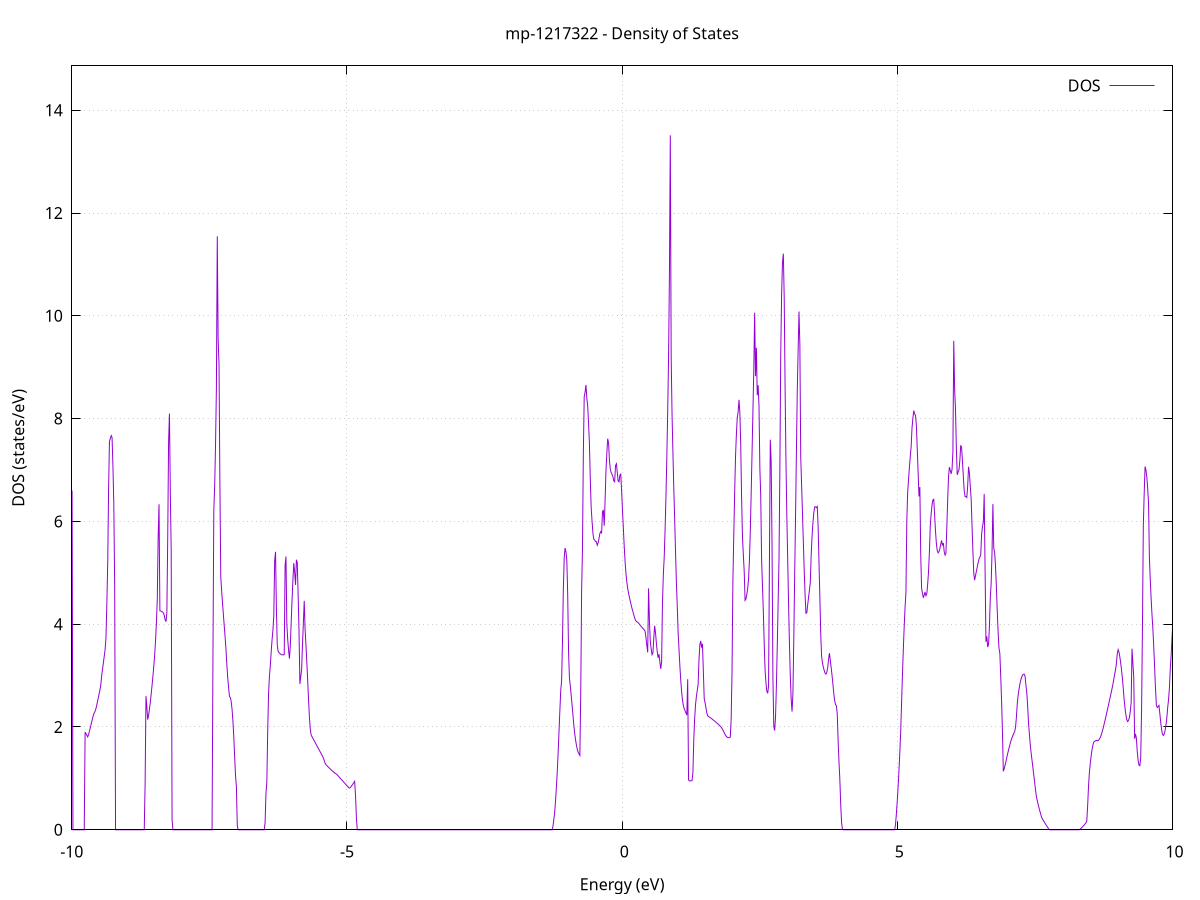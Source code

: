 set title 'mp-1217322 - Density of States'
set xlabel 'Energy (eV)'
set ylabel 'DOS (states/eV)'
set grid
set xrange [-10:10]
set yrange [0:14.863]
set xzeroaxis lt -1
set terminal png size 800,600
set output 'mp-1217322_dos_gnuplot.png'
plot '-' using 1:2 with lines title 'DOS'
-11.938400 0.000000
-11.922600 0.000000
-11.906800 0.000000
-11.891000 0.000000
-11.875200 0.000000
-11.859400 0.000000
-11.843600 0.000000
-11.827800 0.000000
-11.812000 0.000000
-11.796200 0.000000
-11.780400 0.000000
-11.764600 0.000000
-11.748800 0.000000
-11.733000 0.000000
-11.717200 0.000000
-11.701400 0.000000
-11.685600 0.000000
-11.669800 0.000000
-11.654000 0.000000
-11.638200 0.000000
-11.622400 0.000000
-11.606600 0.000000
-11.590800 0.000000
-11.575000 0.000000
-11.559200 0.000000
-11.543400 0.000000
-11.527600 0.000000
-11.511800 0.000000
-11.496000 0.000000
-11.480200 0.000000
-11.464400 0.000000
-11.448600 0.000000
-11.432800 0.000000
-11.417000 0.000000
-11.401200 0.000000
-11.385400 0.000000
-11.369600 0.000000
-11.353800 0.000000
-11.338000 0.000000
-11.322200 0.000000
-11.306400 0.000000
-11.290600 0.000000
-11.274800 0.000000
-11.259000 0.000000
-11.243200 0.000000
-11.227400 0.000000
-11.211600 0.000000
-11.195800 0.000000
-11.180000 0.000000
-11.164200 0.000000
-11.148400 0.000000
-11.132600 0.000000
-11.116800 0.000000
-11.101000 0.000000
-11.085200 0.000000
-11.069400 0.000000
-11.053600 0.000000
-11.037800 0.000000
-11.022000 0.000000
-11.006200 0.000000
-10.990400 0.000000
-10.974600 0.000000
-10.958800 0.000000
-10.943000 0.000000
-10.927200 0.000000
-10.911400 0.000000
-10.895600 0.000000
-10.879800 0.000000
-10.864000 0.000000
-10.848200 0.000000
-10.832400 0.000000
-10.816600 0.000000
-10.800800 0.000000
-10.785000 0.000000
-10.769200 0.000000
-10.753400 0.000000
-10.737600 0.000000
-10.721800 0.000000
-10.706000 0.000000
-10.690200 0.000000
-10.674400 0.000000
-10.658600 0.000000
-10.642800 0.000000
-10.627000 0.000000
-10.611200 0.000000
-10.595400 0.000000
-10.579600 0.000000
-10.563800 0.000000
-10.548000 0.000000
-10.532200 0.000000
-10.516400 0.000000
-10.500600 1.471000
-10.484800 2.059000
-10.469000 1.962900
-10.453200 1.866800
-10.437400 1.907100
-10.421600 1.989500
-10.405800 2.071800
-10.390000 2.154100
-10.374200 2.236500
-10.358400 2.318900
-10.342600 2.394200
-10.326800 2.450100
-10.311000 2.506000
-10.295200 2.575700
-10.279400 2.666000
-10.263600 2.756300
-10.247800 2.846600
-10.232000 2.988300
-10.216200 3.177700
-10.200400 3.323900
-10.184600 3.470100
-10.168800 3.616200
-10.153000 3.762400
-10.137200 3.908600
-10.121400 4.640300
-10.105600 5.700100
-10.089800 6.822000
-10.074000 7.970000
-10.058200 8.338600
-10.042400 9.059900
-10.026600 9.245300
-10.010800 5.793300
-9.995000 6.600300
-9.979200 0.000000
-9.963400 0.000000
-9.947600 0.000000
-9.931800 0.000000
-9.916000 0.000000
-9.900200 0.000000
-9.884400 0.000000
-9.868600 0.000000
-9.852800 0.000000
-9.837000 0.000000
-9.821200 0.000000
-9.805400 0.000000
-9.789600 0.000000
-9.773800 0.000000
-9.758000 1.899600
-9.742200 1.869100
-9.726400 1.838100
-9.710600 1.807000
-9.694800 1.851100
-9.679000 1.919600
-9.663200 1.988500
-9.647400 2.057700
-9.631600 2.127300
-9.615800 2.197100
-9.600000 2.255900
-9.584200 2.288800
-9.568400 2.329300
-9.552600 2.394800
-9.536800 2.474700
-9.521000 2.554600
-9.505200 2.634700
-9.489400 2.714800
-9.473600 2.811300
-9.457800 2.993600
-9.442000 3.121300
-9.426200 3.249200
-9.410400 3.377300
-9.394700 3.505600
-9.378900 3.740200
-9.363100 4.390600
-9.347300 5.179900
-9.331500 6.616600
-9.315700 7.553200
-9.299900 7.612400
-9.284100 7.670200
-9.268300 7.631600
-9.252500 7.082100
-9.236700 6.345200
-9.220900 4.769700
-9.205100 0.000000
-9.189300 0.000000
-9.173500 0.000000
-9.157700 0.000000
-9.141900 0.000000
-9.126100 0.000000
-9.110300 0.000000
-9.094500 0.000000
-9.078700 0.000000
-9.062900 0.000000
-9.047100 0.000000
-9.031300 0.000000
-9.015500 0.000000
-8.999700 0.000000
-8.983900 0.000000
-8.968100 0.000000
-8.952300 0.000000
-8.936500 0.000000
-8.920700 0.000000
-8.904900 0.000000
-8.889100 0.000000
-8.873300 0.000000
-8.857500 0.000000
-8.841700 0.000000
-8.825900 0.000000
-8.810100 0.000000
-8.794300 0.000000
-8.778500 0.000000
-8.762700 0.000000
-8.746900 0.000000
-8.731100 0.000000
-8.715300 0.000000
-8.699500 0.000000
-8.683700 0.000000
-8.667900 0.872800
-8.652100 2.600400
-8.636300 2.393000
-8.620500 2.144000
-8.604700 2.224600
-8.588900 2.345300
-8.573100 2.488400
-8.557300 2.643700
-8.541500 2.810600
-8.525700 2.989400
-8.509900 3.182700
-8.494100 3.399200
-8.478300 3.678300
-8.462500 4.032700
-8.446700 4.475600
-8.430900 5.686400
-8.415100 6.333600
-8.399300 4.260700
-8.383500 4.256500
-8.367700 4.250800
-8.351900 4.238600
-8.336100 4.219000
-8.320300 4.173500
-8.304500 4.087900
-8.288700 4.049400
-8.272900 4.212300
-8.257100 5.658300
-8.241300 7.544400
-8.225500 8.097400
-8.209700 6.558800
-8.193900 5.424000
-8.178100 0.196800
-8.162300 0.000000
-8.146500 0.000000
-8.130700 0.000000
-8.114900 0.000000
-8.099100 0.000000
-8.083300 0.000000
-8.067500 0.000000
-8.051700 0.000000
-8.035900 0.000000
-8.020100 0.000000
-8.004300 0.000000
-7.988500 0.000000
-7.972700 0.000000
-7.956900 0.000000
-7.941100 0.000000
-7.925300 0.000000
-7.909500 0.000000
-7.893700 0.000000
-7.877900 0.000000
-7.862100 0.000000
-7.846300 0.000000
-7.830500 0.000000
-7.814700 0.000000
-7.798900 0.000000
-7.783100 0.000000
-7.767300 0.000000
-7.751500 0.000000
-7.735700 0.000000
-7.719900 0.000000
-7.704100 0.000000
-7.688300 0.000000
-7.672500 0.000000
-7.656700 0.000000
-7.640900 0.000000
-7.625100 0.000000
-7.609300 0.000000
-7.593500 0.000000
-7.577700 0.000000
-7.561900 0.000000
-7.546100 0.000000
-7.530300 0.000000
-7.514500 0.000000
-7.498700 0.000000
-7.482900 0.000000
-7.467100 0.000000
-7.451300 0.000000
-7.435500 3.304000
-7.419700 6.213400
-7.403900 6.679400
-7.388100 7.492100
-7.372300 8.613500
-7.356500 11.547500
-7.340700 9.535300
-7.324900 9.056400
-7.309100 6.752600
-7.293300 4.922500
-7.277500 4.656300
-7.261700 4.414700
-7.245900 4.188500
-7.230100 3.969700
-7.214300 3.753000
-7.198500 3.511300
-7.182700 3.212600
-7.166900 2.957900
-7.151100 2.771400
-7.135300 2.595200
-7.119500 2.572800
-7.103700 2.496500
-7.087900 2.342800
-7.072100 2.111500
-7.056300 1.802800
-7.040500 1.416500
-7.024700 1.046600
-7.008900 0.834400
-6.993100 0.079600
-6.977300 0.000000
-6.961500 0.000000
-6.945700 0.000000
-6.929900 0.000000
-6.914100 0.000000
-6.898300 0.000000
-6.882500 0.000000
-6.866700 0.000000
-6.850900 0.000000
-6.835100 0.000000
-6.819300 0.000000
-6.803500 0.000000
-6.787700 0.000000
-6.771900 0.000000
-6.756100 0.000000
-6.740300 0.000000
-6.724600 0.000000
-6.708800 0.000000
-6.693000 0.000000
-6.677200 0.000000
-6.661400 0.000000
-6.645600 0.000000
-6.629800 0.000000
-6.614000 0.000000
-6.598200 0.000000
-6.582400 0.000000
-6.566600 0.000000
-6.550800 0.000000
-6.535000 0.000000
-6.519200 0.000000
-6.503400 0.000000
-6.487600 0.142100
-6.471800 0.711400
-6.456000 0.928500
-6.440200 1.929400
-6.424400 2.662200
-6.408600 2.991000
-6.392800 3.196400
-6.377000 3.464100
-6.361200 3.694300
-6.345400 3.887100
-6.329600 4.157600
-6.313800 5.231800
-6.298000 5.408300
-6.282200 4.292200
-6.266400 3.590700
-6.250600 3.471500
-6.234800 3.447200
-6.219000 3.429000
-6.203200 3.415900
-6.187400 3.407200
-6.171600 3.403100
-6.155800 3.403700
-6.140000 3.409000
-6.124200 5.141500
-6.108400 5.316700
-6.092600 4.001700
-6.076800 3.705200
-6.061000 3.491200
-6.045200 3.330700
-6.029400 3.587500
-6.013600 4.035800
-5.997800 4.476800
-5.982000 4.862000
-5.966200 5.186800
-5.950400 5.011400
-5.934600 4.764800
-5.918800 5.254600
-5.903000 5.197400
-5.887200 4.565700
-5.871400 3.865600
-5.855600 2.837200
-5.839800 2.977100
-5.824000 3.117200
-5.808200 3.603400
-5.792400 4.022900
-5.776600 4.455200
-5.760800 3.897600
-5.745000 3.585800
-5.729200 3.256400
-5.713400 2.899100
-5.697600 2.519300
-5.681800 2.183300
-5.666000 1.949700
-5.650200 1.842100
-5.634400 1.810000
-5.618600 1.778400
-5.602800 1.746800
-5.587000 1.715300
-5.571200 1.683800
-5.555400 1.652400
-5.539600 1.621100
-5.523800 1.589900
-5.508000 1.558700
-5.492200 1.527600
-5.476400 1.496500
-5.460600 1.465500
-5.444800 1.434600
-5.429000 1.397900
-5.413200 1.348900
-5.397400 1.294200
-5.381600 1.267400
-5.365800 1.249600
-5.350000 1.232000
-5.334200 1.214900
-5.318400 1.198000
-5.302600 1.181600
-5.286800 1.165500
-5.271000 1.149800
-5.255200 1.134400
-5.239400 1.119900
-5.223600 1.106700
-5.207800 1.094800
-5.192000 1.083900
-5.176200 1.067800
-5.160400 1.049400
-5.144600 1.030400
-5.128800 1.011300
-5.113000 0.992200
-5.097200 0.973200
-5.081400 0.954200
-5.065600 0.935300
-5.049800 0.916400
-5.034000 0.897500
-5.018200 0.878800
-5.002400 0.860000
-4.986600 0.841300
-4.970800 0.822700
-4.955000 0.811100
-4.939200 0.819400
-4.923400 0.842900
-4.907600 0.867400
-4.891800 0.892000
-4.876000 0.916700
-4.860200 0.941500
-4.844400 0.664600
-4.828600 0.229700
-4.812800 0.000000
-4.797000 0.000000
-4.781200 0.000000
-4.765400 0.000000
-4.749600 0.000000
-4.733800 0.000000
-4.718000 0.000000
-4.702200 0.000000
-4.686400 0.000000
-4.670600 0.000000
-4.654800 0.000000
-4.639000 0.000000
-4.623200 0.000000
-4.607400 0.000000
-4.591600 0.000000
-4.575800 0.000000
-4.560000 0.000000
-4.544200 0.000000
-4.528400 0.000000
-4.512600 0.000000
-4.496800 0.000000
-4.481000 0.000000
-4.465200 0.000000
-4.449400 0.000000
-4.433600 0.000000
-4.417800 0.000000
-4.402000 0.000000
-4.386200 0.000000
-4.370400 0.000000
-4.354600 0.000000
-4.338800 0.000000
-4.323000 0.000000
-4.307200 0.000000
-4.291400 0.000000
-4.275600 0.000000
-4.259800 0.000000
-4.244000 0.000000
-4.228200 0.000000
-4.212400 0.000000
-4.196600 0.000000
-4.180800 0.000000
-4.165000 0.000000
-4.149200 0.000000
-4.133400 0.000000
-4.117600 0.000000
-4.101800 0.000000
-4.086000 0.000000
-4.070200 0.000000
-4.054500 0.000000
-4.038700 0.000000
-4.022900 0.000000
-4.007100 0.000000
-3.991300 0.000000
-3.975500 0.000000
-3.959700 0.000000
-3.943900 0.000000
-3.928100 0.000000
-3.912300 0.000000
-3.896500 0.000000
-3.880700 0.000000
-3.864900 0.000000
-3.849100 0.000000
-3.833300 0.000000
-3.817500 0.000000
-3.801700 0.000000
-3.785900 0.000000
-3.770100 0.000000
-3.754300 0.000000
-3.738500 0.000000
-3.722700 0.000000
-3.706900 0.000000
-3.691100 0.000000
-3.675300 0.000000
-3.659500 0.000000
-3.643700 0.000000
-3.627900 0.000000
-3.612100 0.000000
-3.596300 0.000000
-3.580500 0.000000
-3.564700 0.000000
-3.548900 0.000000
-3.533100 0.000000
-3.517300 0.000000
-3.501500 0.000000
-3.485700 0.000000
-3.469900 0.000000
-3.454100 0.000000
-3.438300 0.000000
-3.422500 0.000000
-3.406700 0.000000
-3.390900 0.000000
-3.375100 0.000000
-3.359300 0.000000
-3.343500 0.000000
-3.327700 0.000000
-3.311900 0.000000
-3.296100 0.000000
-3.280300 0.000000
-3.264500 0.000000
-3.248700 0.000000
-3.232900 0.000000
-3.217100 0.000000
-3.201300 0.000000
-3.185500 0.000000
-3.169700 0.000000
-3.153900 0.000000
-3.138100 0.000000
-3.122300 0.000000
-3.106500 0.000000
-3.090700 0.000000
-3.074900 0.000000
-3.059100 0.000000
-3.043300 0.000000
-3.027500 0.000000
-3.011700 0.000000
-2.995900 0.000000
-2.980100 0.000000
-2.964300 0.000000
-2.948500 0.000000
-2.932700 0.000000
-2.916900 0.000000
-2.901100 0.000000
-2.885300 0.000000
-2.869500 0.000000
-2.853700 0.000000
-2.837900 0.000000
-2.822100 0.000000
-2.806300 0.000000
-2.790500 0.000000
-2.774700 0.000000
-2.758900 0.000000
-2.743100 0.000000
-2.727300 0.000000
-2.711500 0.000000
-2.695700 0.000000
-2.679900 0.000000
-2.664100 0.000000
-2.648300 0.000000
-2.632500 0.000000
-2.616700 0.000000
-2.600900 0.000000
-2.585100 0.000000
-2.569300 0.000000
-2.553500 0.000000
-2.537700 0.000000
-2.521900 0.000000
-2.506100 0.000000
-2.490300 0.000000
-2.474500 0.000000
-2.458700 0.000000
-2.442900 0.000000
-2.427100 0.000000
-2.411300 0.000000
-2.395500 0.000000
-2.379700 0.000000
-2.363900 0.000000
-2.348100 0.000000
-2.332300 0.000000
-2.316500 0.000000
-2.300700 0.000000
-2.284900 0.000000
-2.269100 0.000000
-2.253300 0.000000
-2.237500 0.000000
-2.221700 0.000000
-2.205900 0.000000
-2.190100 0.000000
-2.174300 0.000000
-2.158500 0.000000
-2.142700 0.000000
-2.126900 0.000000
-2.111100 0.000000
-2.095300 0.000000
-2.079500 0.000000
-2.063700 0.000000
-2.047900 0.000000
-2.032100 0.000000
-2.016300 0.000000
-2.000500 0.000000
-1.984700 0.000000
-1.968900 0.000000
-1.953100 0.000000
-1.937300 0.000000
-1.921500 0.000000
-1.905700 0.000000
-1.889900 0.000000
-1.874100 0.000000
-1.858300 0.000000
-1.842500 0.000000
-1.826700 0.000000
-1.810900 0.000000
-1.795100 0.000000
-1.779300 0.000000
-1.763500 0.000000
-1.747700 0.000000
-1.731900 0.000000
-1.716100 0.000000
-1.700300 0.000000
-1.684500 0.000000
-1.668700 0.000000
-1.652900 0.000000
-1.637100 0.000000
-1.621300 0.000000
-1.605500 0.000000
-1.589700 0.000000
-1.573900 0.000000
-1.558100 0.000000
-1.542300 0.000000
-1.526500 0.000000
-1.510700 0.000000
-1.494900 0.000000
-1.479100 0.000000
-1.463300 0.000000
-1.447500 0.000000
-1.431700 0.000000
-1.415900 0.000000
-1.400100 0.000000
-1.384400 0.000000
-1.368600 0.000000
-1.352800 0.000000
-1.337000 0.000000
-1.321200 0.000000
-1.305400 0.000000
-1.289600 0.000000
-1.273800 0.000000
-1.258000 0.061300
-1.242200 0.192500
-1.226400 0.333500
-1.210600 0.553000
-1.194800 0.829300
-1.179000 1.125100
-1.163200 1.495800
-1.147400 1.905800
-1.131600 2.318000
-1.115800 2.710100
-1.100000 2.894200
-1.084200 3.683100
-1.068400 4.687200
-1.052600 5.294100
-1.036800 5.481900
-1.021000 5.409700
-1.005200 5.245700
-0.989400 4.578300
-0.973600 3.454300
-0.957800 2.958900
-0.942000 2.796900
-0.926200 2.618200
-0.910400 2.432200
-0.894600 2.238900
-0.878800 2.041900
-0.863000 1.883800
-0.847200 1.754100
-0.831400 1.648800
-0.815600 1.567900
-0.799800 1.511500
-0.784000 1.474400
-0.768200 1.446300
-0.752400 2.645700
-0.736600 4.647400
-0.720800 5.473300
-0.705000 7.328200
-0.689200 8.427200
-0.673400 8.512800
-0.657600 8.655400
-0.641800 8.393000
-0.626000 8.243100
-0.610200 7.908300
-0.594400 7.508900
-0.578600 6.818700
-0.562800 6.269700
-0.547000 6.005800
-0.531200 5.771000
-0.515400 5.655100
-0.499600 5.638400
-0.483800 5.609600
-0.468000 5.605700
-0.452200 5.536300
-0.436400 5.582100
-0.420600 5.668300
-0.404800 5.765000
-0.389000 5.800400
-0.373200 5.767100
-0.357400 6.186100
-0.341600 6.224200
-0.325800 5.916300
-0.310000 6.396700
-0.294200 6.982600
-0.278400 7.320600
-0.262600 7.609400
-0.246800 7.530300
-0.231000 7.191400
-0.215200 7.014200
-0.199400 6.952400
-0.183600 6.916600
-0.167800 6.870000
-0.152000 6.790700
-0.136200 6.771800
-0.120400 7.085700
-0.104600 7.121500
-0.088800 6.958800
-0.073000 6.784700
-0.057200 6.769600
-0.041400 6.902200
-0.025600 6.919500
-0.009800 6.593800
0.006000 6.218300
0.021800 5.874500
0.037600 5.515400
0.053400 5.220600
0.069200 4.988900
0.085000 4.820300
0.100800 4.696400
0.116600 4.602300
0.132400 4.524400
0.148200 4.447300
0.164000 4.372500
0.179800 4.304500
0.195600 4.243100
0.211400 4.183200
0.227200 4.123300
0.243000 4.074500
0.258800 4.054600
0.274600 4.042800
0.290400 4.031100
0.306200 4.011800
0.322000 3.989100
0.337800 3.967700
0.353600 3.947300
0.369400 3.927600
0.385200 3.907600
0.401000 3.887200
0.416800 3.865700
0.432600 3.737300
0.448400 3.593500
0.464200 3.450900
0.480000 4.696900
0.495800 4.062000
0.511600 3.658200
0.527400 3.519000
0.543200 3.407000
0.559000 3.439100
0.574800 3.726300
0.590600 3.969400
0.606400 3.833200
0.622200 3.627100
0.638000 3.464200
0.653800 3.346400
0.669600 3.416600
0.685400 3.269700
0.701200 3.130800
0.717000 3.261400
0.732800 4.409400
0.748600 4.968200
0.764400 5.302200
0.780200 5.835000
0.796000 6.478300
0.811800 7.243700
0.827600 8.134100
0.843400 9.183700
0.859200 10.802000
0.875000 13.511600
0.890800 9.184900
0.906600 8.089200
0.922400 7.349000
0.938200 6.658500
0.954000 6.055300
0.969800 5.413500
0.985600 4.814300
1.001400 4.358600
1.017200 3.833700
1.033000 3.513700
1.048800 3.190800
1.064600 2.911900
1.080400 2.690700
1.096200 2.525400
1.112000 2.414400
1.127800 2.353900
1.143600 2.312800
1.159400 2.273700
1.175200 2.231500
1.191000 2.928900
1.206800 0.968700
1.222600 0.952300
1.238400 0.952000
1.254200 0.953100
1.270000 0.955600
1.285700 1.113400
1.301500 1.747000
1.317300 2.155200
1.333100 2.432100
1.348900 2.590300
1.364700 2.710800
1.380500 2.831700
1.396300 3.306100
1.412100 3.603500
1.427900 3.675300
1.443700 3.545200
1.459500 3.618000
1.475300 3.085100
1.491100 2.554100
1.506900 2.470400
1.522700 2.372000
1.538500 2.275400
1.554300 2.217200
1.570100 2.204300
1.585900 2.192500
1.601700 2.180400
1.617500 2.167900
1.633300 2.155000
1.649100 2.141800
1.664900 2.128300
1.680700 2.114400
1.696500 2.100100
1.712300 2.085500
1.728100 2.070500
1.743900 2.055200
1.759700 2.039300
1.775500 2.022500
1.791300 2.004800
1.807100 1.985300
1.822900 1.956000
1.838700 1.926700
1.854500 1.888900
1.870300 1.854100
1.886100 1.826700
1.901900 1.807000
1.917700 1.794900
1.933500 1.790600
1.949300 1.793900
1.965100 1.805000
1.980900 2.154300
1.996700 3.082600
2.012500 4.852900
2.028300 5.729300
2.044100 6.546900
2.059900 7.251500
2.075700 7.692500
2.091500 8.014800
2.107300 8.128300
2.123100 8.365300
2.138900 8.116800
2.154700 7.491300
2.170500 6.451200
2.186300 5.701800
2.202100 5.351400
2.217900 5.028200
2.233700 4.462800
2.249500 4.489900
2.265300 4.576800
2.281100 4.696900
2.296900 4.877600
2.312700 5.242000
2.328500 5.800800
2.344300 6.537500
2.360100 7.320600
2.375900 8.117700
2.391700 8.929300
2.407500 10.062700
2.423300 8.826000
2.439100 9.379300
2.454900 8.454200
2.470700 8.648400
2.486500 8.248900
2.502300 7.038300
2.518100 6.502300
2.533900 5.266600
2.549700 4.748900
2.565500 4.236700
2.581300 3.618500
2.597100 3.110500
2.612900 2.858000
2.628700 2.698200
2.644500 2.655200
2.660300 2.794900
2.676100 5.193600
2.691900 7.588300
2.707700 7.161100
2.723500 5.545800
2.739300 2.984300
2.755100 2.013100
2.770900 1.931000
2.786700 2.191100
2.802500 2.784700
2.818300 3.555600
2.834100 4.406100
2.849900 5.255400
2.865700 7.000400
2.881500 9.241000
2.897300 10.393900
2.913100 11.039800
2.928900 11.208200
2.944700 10.366100
2.960500 8.637900
2.976300 7.189500
2.992100 6.124300
3.007900 5.275100
3.023700 4.406400
3.039500 3.634000
3.055300 2.990800
3.071100 2.545400
3.086900 2.300400
3.102700 2.636200
3.118500 3.675000
3.134300 4.914800
3.150100 6.066600
3.165900 7.310500
3.181700 8.513800
3.197500 9.316500
3.213300 10.083400
3.229100 9.444600
3.244900 7.255800
3.260700 6.711700
3.276500 6.162700
3.292300 5.606800
3.308100 5.051100
3.323900 4.570200
3.339700 4.212600
3.355500 4.222400
3.371300 4.377800
3.387100 4.519900
3.402900 4.659800
3.418700 4.811900
3.434500 5.328900
3.450300 5.708500
3.466100 5.960200
3.481900 6.162600
3.497700 6.282600
3.513500 6.283000
3.529300 6.269000
3.545100 6.291300
3.560900 5.902300
3.576700 5.218900
3.592500 4.523000
3.608300 3.815800
3.624100 3.379000
3.639900 3.246600
3.655700 3.165600
3.671500 3.099300
3.687300 3.047700
3.703100 3.029200
3.718900 3.064800
3.734700 3.152400
3.750500 3.317300
3.766300 3.436200
3.782100 3.299700
3.797900 3.156400
3.813700 3.006400
3.829500 2.837800
3.845300 2.653700
3.861100 2.519100
3.876900 2.432700
3.892700 2.413500
3.908500 2.255900
3.924300 1.731600
3.940100 1.319300
3.955800 0.975500
3.971600 0.484500
3.987400 0.138000
4.003200 0.008000
4.019000 0.000000
4.034800 0.000000
4.050600 0.000000
4.066400 0.000000
4.082200 0.000000
4.098000 0.000000
4.113800 0.000000
4.129600 0.000000
4.145400 0.000000
4.161200 0.000000
4.177000 0.000000
4.192800 0.000000
4.208600 0.000000
4.224400 0.000000
4.240200 0.000000
4.256000 0.000000
4.271800 0.000000
4.287600 0.000000
4.303400 0.000000
4.319200 0.000000
4.335000 0.000000
4.350800 0.000000
4.366600 0.000000
4.382400 0.000000
4.398200 0.000000
4.414000 0.000000
4.429800 0.000000
4.445600 0.000000
4.461400 0.000000
4.477200 0.000000
4.493000 0.000000
4.508800 0.000000
4.524600 0.000000
4.540400 0.000000
4.556200 0.000000
4.572000 0.000000
4.587800 0.000000
4.603600 0.000000
4.619400 0.000000
4.635200 0.000000
4.651000 0.000000
4.666800 0.000000
4.682600 0.000000
4.698400 0.000000
4.714200 0.000000
4.730000 0.000000
4.745800 0.000000
4.761600 0.000000
4.777400 0.000000
4.793200 0.000000
4.809000 0.000000
4.824800 0.000000
4.840600 0.000000
4.856400 0.000000
4.872200 0.000000
4.888000 0.000000
4.903800 0.000000
4.919600 0.000000
4.935400 0.000000
4.951200 0.000000
4.967000 0.102900
4.982800 0.307800
4.998600 0.551400
5.014400 0.833500
5.030200 1.154300
5.046000 1.513600
5.061800 1.924000
5.077600 2.480100
5.093400 3.019900
5.109200 3.517000
5.125000 3.953700
5.140800 4.335000
5.156600 4.622200
5.172400 6.010100
5.188200 6.570500
5.204000 6.823000
5.219800 7.055500
5.235600 7.267300
5.251400 7.458000
5.267200 7.823100
5.283000 8.007800
5.298800 8.155300
5.314600 8.094500
5.330400 8.060500
5.346200 7.869100
5.362000 7.417800
5.377800 6.954100
5.393600 6.486900
5.409400 6.669500
5.425200 5.361700
5.441000 4.696200
5.456800 4.605400
5.472600 4.513700
5.488400 4.568000
5.504200 4.626100
5.520000 4.555200
5.535800 4.590700
5.551600 4.781700
5.567400 5.026300
5.583200 5.410400
5.599000 5.921000
5.614800 6.146600
5.630600 6.318200
5.646400 6.419000
5.662200 6.429500
5.678000 6.115200
5.693800 5.810000
5.709600 5.571400
5.725400 5.432700
5.741200 5.387400
5.757000 5.410200
5.772800 5.465800
5.788600 5.555000
5.804400 5.630000
5.820200 5.531000
5.836000 5.579200
5.851800 5.412600
5.867600 5.344200
5.883400 5.378800
5.899200 5.876300
5.915000 6.415600
5.930800 6.877600
5.946600 7.056700
5.962400 6.991900
5.978200 6.925400
5.994000 7.009900
6.009800 7.355000
6.025600 9.512400
6.041400 8.570300
6.057200 8.178800
6.073000 7.415700
6.088800 6.906400
6.104600 6.960800
6.120400 7.002400
6.136200 7.188400
6.152000 7.480900
6.167800 7.439300
6.183600 7.160200
6.199400 6.877300
6.215200 6.600700
6.231000 6.483300
6.246800 6.480200
6.262600 6.465300
6.278400 6.692100
6.294200 7.062300
6.310000 6.942100
6.325800 6.679800
6.341600 6.443700
6.357400 5.910900
6.373200 5.425500
6.389000 4.989700
6.404800 4.856700
6.420600 4.944500
6.436400 5.028600
6.452200 5.111900
6.468000 5.192800
6.483800 5.268800
6.499600 5.306200
6.515400 5.345000
6.531200 5.745700
6.547000 5.900800
6.562800 5.980200
6.578600 6.535500
6.594400 5.087600
6.610200 3.659000
6.625900 3.762800
6.641700 3.555900
6.657500 3.606400
6.673300 3.946200
6.689100 4.506400
6.704900 4.794400
6.720700 5.387800
6.736500 6.336400
6.752300 5.477000
6.768100 5.397000
6.783900 5.133800
6.799700 4.736800
6.815500 4.260500
6.831300 3.851000
6.847100 3.535500
6.862900 3.430300
6.878700 2.994300
6.894500 2.503600
6.910300 1.913200
6.926100 1.136500
6.941900 1.186100
6.957700 1.255200
6.973500 1.328300
6.989300 1.406900
7.005100 1.482600
7.020900 1.552500
7.036700 1.621700
7.052500 1.685100
7.068300 1.742100
7.084100 1.792800
7.099900 1.837100
7.115700 1.875100
7.131500 1.907000
7.147300 1.989400
7.163100 2.180900
7.178900 2.444700
7.194700 2.612900
7.210500 2.730700
7.226300 2.828900
7.242100 2.907700
7.257900 2.966900
7.273700 3.006600
7.289500 3.026800
7.305300 3.027500
7.321100 2.988100
7.336900 2.817100
7.352700 2.665200
7.368500 2.395900
7.384300 2.068900
7.400100 1.853600
7.415900 1.650300
7.431700 1.489100
7.447500 1.354100
7.463300 1.210800
7.479100 1.067000
7.494900 0.924000
7.510700 0.781600
7.526500 0.646900
7.542300 0.569300
7.558100 0.497000
7.573900 0.429500
7.589700 0.365000
7.605500 0.303400
7.621300 0.244600
7.637100 0.210900
7.652900 0.182200
7.668700 0.154000
7.684500 0.126500
7.700300 0.099500
7.716100 0.073200
7.731900 0.047400
7.747700 0.022200
7.763500 0.000000
7.779300 0.000000
7.795100 0.000000
7.810900 0.000000
7.826700 0.000000
7.842500 0.000000
7.858300 0.000000
7.874100 0.000000
7.889900 0.000000
7.905700 0.000000
7.921500 0.000000
7.937300 0.000000
7.953100 0.000000
7.968900 0.000000
7.984700 0.000000
8.000500 0.000000
8.016300 0.000000
8.032100 0.000000
8.047900 0.000000
8.063700 0.000000
8.079500 0.000000
8.095300 0.000000
8.111100 0.000000
8.126900 0.000000
8.142700 0.000000
8.158500 0.000000
8.174300 0.000000
8.190100 0.000000
8.205900 0.000000
8.221700 0.000000
8.237500 0.000000
8.253300 0.000000
8.269100 0.000000
8.284900 0.000000
8.300700 0.000000
8.316500 0.008000
8.332300 0.022900
8.348100 0.038900
8.363900 0.055900
8.379700 0.073900
8.395500 0.093000
8.411300 0.113200
8.427100 0.134400
8.442900 0.177000
8.458700 0.476500
8.474500 0.857400
8.490300 1.117700
8.506100 1.293200
8.521900 1.437000
8.537700 1.555100
8.553500 1.647400
8.569300 1.704500
8.585100 1.721300
8.600900 1.732300
8.616700 1.737400
8.632500 1.736700
8.648300 1.733700
8.664100 1.751500
8.679900 1.780400
8.695700 1.818600
8.711500 1.866300
8.727300 1.925100
8.743100 1.990700
8.758900 2.060800
8.774700 2.133700
8.790500 2.207400
8.806300 2.282000
8.822100 2.357300
8.837900 2.433400
8.853700 2.510300
8.869500 2.588000
8.885300 2.666500
8.901100 2.745800
8.916900 2.826800
8.932700 2.923900
8.948500 3.022700
8.964300 3.115800
8.980100 3.226200
8.995900 3.422000
9.011700 3.505300
9.027500 3.456700
9.043300 3.362500
9.059100 3.243700
9.074900 3.100200
9.090700 2.932200
9.106500 2.739500
9.122300 2.522800
9.138100 2.359300
9.153900 2.229300
9.169700 2.139700
9.185500 2.104500
9.201300 2.130000
9.217100 2.183200
9.232900 2.300600
9.248700 2.472600
9.264500 3.523700
9.280300 3.239000
9.296000 2.963200
9.311800 1.769700
9.327600 1.866500
9.343400 1.782800
9.359200 1.529000
9.375000 1.353100
9.390800 1.257400
9.406600 1.246200
9.422400 1.398900
9.438200 2.327100
9.454000 3.939300
9.469800 5.915200
9.485600 6.540400
9.501400 7.068200
9.517200 7.002300
9.533000 6.864300
9.548800 6.650600
9.564600 6.354900
9.580400 5.289500
9.596200 4.865000
9.612000 4.493700
9.627800 4.175600
9.643600 3.910700
9.659400 3.560100
9.675200 3.161000
9.691000 2.753500
9.706800 2.423000
9.722600 2.379900
9.738400 2.398900
9.754200 2.419900
9.770000 2.260000
9.785800 2.092700
9.801600 1.950900
9.817400 1.861100
9.833200 1.834700
9.849000 1.863000
9.864800 1.928900
9.880600 2.031900
9.896400 2.172100
9.912200 2.372500
9.928000 2.533700
9.943800 2.753200
9.959600 3.129300
9.975400 3.394700
9.991200 3.744500
10.007000 4.018200
10.022800 4.213400
10.038600 4.330400
10.054400 4.373100
10.070200 4.061600
10.086000 3.287000
10.101800 2.545700
10.117600 2.401800
10.133400 2.301900
10.149200 2.207500
10.165000 2.117900
10.180800 2.033100
10.196600 2.077800
10.212400 2.756800
10.228200 3.761500
10.244000 4.086700
10.259800 3.822500
10.275600 3.538100
10.291400 3.317300
10.307200 3.180800
10.323000 3.124900
10.338800 3.100200
10.354600 3.088300
10.370400 3.082700
10.386200 3.079400
10.402000 3.075400
10.417800 3.069300
10.433600 3.053500
10.449400 3.026000
10.465200 2.990700
10.481000 2.945500
10.496800 2.894700
10.512600 2.852100
10.528400 2.823100
10.544200 2.797700
10.560000 2.771900
10.575800 2.749200
10.591600 2.730100
10.607400 2.713300
10.623200 2.698700
10.639000 3.472700
10.654800 3.481200
10.670600 3.493800
10.686400 3.510200
10.702200 3.532600
10.718000 3.647100
10.733800 3.803700
10.749600 3.967500
10.765400 4.149000
10.781200 4.473300
10.797000 4.993700
10.812800 5.330900
10.828600 5.537500
10.844400 5.684700
10.860200 5.771400
10.876000 5.811200
10.891800 5.809100
10.907600 5.855000
10.923400 5.762400
10.939200 5.482300
10.955000 5.405900
10.970800 5.301200
10.986600 5.203700
11.002400 5.140600
11.018200 5.072000
11.034000 5.002700
11.049800 4.993600
11.065600 4.604100
11.081400 4.635400
11.097200 4.630300
11.113000 4.509500
11.128800 4.383300
11.144600 4.251800
11.160400 4.198600
11.176200 4.145900
11.192000 4.038400
11.207800 3.858500
11.223600 3.539300
11.239400 3.307000
11.255200 3.298900
11.271000 3.307500
11.286800 3.293000
11.302600 3.220600
11.318400 3.258100
11.334200 3.372900
11.350000 3.467300
11.365800 3.554700
11.381600 3.666600
11.397400 3.806600
11.413200 3.979600
11.429000 4.188000
11.444800 4.331400
11.460600 3.961200
11.476400 4.160500
11.492200 4.576700
11.508000 4.847700
11.523800 4.809800
11.539600 4.793100
11.555400 4.891300
11.571200 4.887200
11.587000 4.815100
11.602800 4.724500
11.618600 4.679600
11.634400 4.680000
11.650200 4.635900
11.666000 4.594300
11.681800 4.556400
11.697600 4.520800
11.713400 4.450300
11.729200 4.368700
11.745000 4.288900
11.760800 4.211100
11.776600 4.142300
11.792400 4.111900
11.808200 4.123200
11.824000 4.176800
11.839800 4.270700
11.855600 4.472500
11.871400 4.754300
11.887200 5.048900
11.903000 5.347600
11.918800 5.633100
11.934600 5.855900
11.950400 5.946400
11.966100 6.008800
11.981900 6.037700
11.997700 6.034300
12.013500 6.005800
12.029300 5.954600
12.045100 5.895700
12.060900 5.916100
12.076700 6.023100
12.092500 6.140100
12.108300 6.269900
12.124100 6.414900
12.139900 6.553300
12.155700 6.673800
12.171500 6.697100
12.187300 6.387300
12.203100 6.435900
12.218900 6.482400
12.234700 6.524300
12.250500 6.564700
12.266300 6.588200
12.282100 6.587600
12.297900 6.563700
12.313700 6.521100
12.329500 6.459700
12.345300 6.379200
12.361100 6.252900
12.376900 6.094500
12.392700 5.951400
12.408500 5.823100
12.424300 5.695900
12.440100 5.561400
12.455900 5.117200
12.471700 4.821400
12.487500 4.751500
12.503300 4.683900
12.519100 4.618700
12.534900 4.555900
12.550700 4.497800
12.566500 4.448400
12.582300 4.442400
12.598100 4.456100
12.613900 4.445400
12.629700 4.440500
12.645500 4.418500
12.661300 4.394800
12.677100 4.347300
12.692900 4.295600
12.708700 4.296700
12.724500 4.271800
12.740300 4.315000
12.756100 4.438400
12.771900 4.541500
12.787700 4.648100
12.803500 4.790000
12.819300 4.937100
12.835100 5.089500
12.850900 5.345000
12.866700 5.608400
12.882500 5.950600
12.898300 6.515600
12.914100 7.361700
12.929900 7.805100
12.945700 7.246700
12.961500 6.029600
12.977300 4.985300
12.993100 4.859400
13.008900 4.765300
13.024700 4.688900
13.040500 4.628700
13.056300 4.589700
13.072100 5.307400
13.087900 5.289100
13.103700 5.283500
13.119500 5.323800
13.135300 5.399400
13.151100 5.510100
13.166900 5.561500
13.182700 5.625100
13.198500 5.807800
13.214300 5.889900
13.230100 5.952600
13.245900 6.004000
13.261700 6.043900
13.277500 6.075300
13.293300 6.103700
13.309100 6.118200
13.324900 6.124000
13.340700 6.116100
13.356500 6.080200
13.372300 6.130700
13.388100 6.095500
13.403900 5.601700
13.419700 5.734900
13.435500 5.930700
13.451300 6.167700
13.467100 6.442500
13.482900 6.819000
13.498700 6.483900
13.514500 6.173500
13.530300 6.201500
13.546100 6.356700
13.561900 6.447000
13.577700 6.614100
13.593500 6.913600
13.609300 7.287200
13.625100 7.722200
13.640900 8.214000
13.656700 8.996200
13.672500 8.791300
13.688300 7.880700
13.704100 7.004000
13.719900 6.201600
13.735700 5.472400
13.751500 4.959100
13.767300 4.947600
13.783100 4.997500
13.798900 5.106000
13.814700 5.225600
13.830500 5.206900
13.846300 5.483100
13.862100 5.891500
13.877900 6.444600
13.893700 6.999800
13.909500 7.421900
13.925300 7.630700
13.941100 7.673900
13.956900 7.669600
13.972700 7.876600
13.988500 8.483100
14.004300 8.459900
14.020100 7.619700
14.035900 6.512300
14.051700 5.952400
14.067500 5.649200
14.083300 5.390800
14.099100 5.225500
14.114900 5.107800
14.130700 5.072700
14.146500 5.213800
14.162300 5.108700
14.178100 5.014500
14.193900 4.942000
14.209700 4.913800
14.225500 4.915500
14.241300 4.806300
14.257100 4.472600
14.272900 4.166600
14.288700 4.250500
14.304500 4.363000
14.320300 4.468500
14.336100 4.566300
14.351900 4.667800
14.367700 4.809100
14.383500 5.027100
14.399300 5.165600
14.415100 5.185500
14.430900 5.207500
14.446700 5.392100
14.462500 5.584500
14.478300 5.784700
14.494100 5.966600
14.509900 6.103500
14.525700 6.109900
14.541500 6.109900
14.557300 6.062500
14.573100 6.072800
14.588900 6.320100
14.604700 6.723900
14.620500 7.010000
14.636200 6.815700
14.652000 6.001400
14.667800 5.174200
14.683600 4.503700
14.699400 4.072800
14.715200 3.948400
14.731000 3.999400
14.746800 4.085000
14.762600 4.205300
14.778400 5.440600
14.794200 4.290900
14.810000 4.221300
14.825800 4.308200
14.841600 4.388400
14.857400 4.462600
14.873200 4.538600
14.889000 4.661700
14.904800 4.669800
14.920600 4.728500
14.936400 5.168900
14.952200 5.336200
14.968000 5.271600
14.983800 5.376100
14.999600 5.497200
15.015400 6.378000
15.031200 6.867400
15.047000 6.936800
15.062800 6.847900
15.078600 6.417200
15.094400 6.047400
15.110200 5.737300
15.126000 5.553000
15.141800 5.455900
15.157600 5.386000
15.173400 5.339500
15.189200 5.319400
15.205000 5.312200
15.220800 5.299400
15.236600 5.402400
15.252400 5.559200
15.268200 5.775700
15.284000 6.166600
15.299800 6.784200
15.315600 6.775600
15.331400 6.806300
15.347200 6.693400
15.363000 6.438100
15.378800 6.172600
15.394600 5.434800
15.410400 5.227300
15.426200 5.128500
15.442000 5.053600
15.457800 4.984100
15.473600 4.929100
15.489400 4.924000
15.505200 4.978900
15.521000 5.031500
15.536800 8.197000
15.552600 6.315100
15.568400 6.560700
15.584200 7.151600
15.600000 8.007000
15.615800 8.565900
15.631600 8.022400
15.647400 7.474500
15.663200 7.191900
15.679000 6.956500
15.694800 6.759700
15.710600 6.570100
15.726400 6.384500
15.742200 6.282100
15.758000 6.776700
15.773800 7.317300
15.789600 7.030000
15.805400 6.667100
15.821200 6.421900
15.837000 6.417600
15.852800 6.590700
15.868600 6.780700
15.884400 6.880500
15.900200 6.884600
15.916000 6.837500
15.931800 6.728900
15.947600 6.631800
15.963400 6.499600
15.979200 6.329300
15.995000 6.113900
16.010800 5.843900
16.026600 5.217700
16.042400 5.143300
16.058200 5.200900
16.074000 5.405300
16.089800 5.750600
16.105600 5.974800
16.121400 6.216000
16.137200 6.465300
16.153000 6.721200
16.168800 6.957700
16.184600 7.089700
16.200400 6.994300
16.216200 6.868300
16.232000 6.711000
16.247800 6.523400
16.263600 6.343100
16.279400 6.158200
16.295200 5.946700
16.311000 5.745700
16.326800 5.558000
16.342600 5.469200
16.358400 5.424200
16.374200 5.524900
16.390000 5.803200
16.405800 6.272800
16.421600 6.508500
16.437400 6.591400
16.453200 6.712400
16.469000 6.878900
16.484800 7.170400
16.500600 7.420000
16.516400 7.694900
16.532200 7.647000
16.548000 7.499600
16.563800 7.269700
16.579600 7.158700
16.595400 8.122500
16.611200 7.435300
16.627000 6.977500
16.642800 6.546100
16.658600 6.323600
16.674400 6.098300
16.690200 5.978700
16.706000 5.962600
16.721800 5.984800
16.737600 6.061100
16.753400 6.188000
16.769200 5.874300
16.785000 5.893400
16.800800 5.921400
16.816600 5.975500
16.832400 6.070400
16.848200 6.089400
16.864000 6.035900
16.879800 5.900500
16.895600 5.702500
16.911400 5.447600
16.927200 5.240000
16.943000 5.235900
16.958800 5.206000
16.974600 5.063500
16.990400 4.956500
17.006200 4.689200
17.022000 4.629100
17.037800 4.730000
17.053600 4.928100
17.069400 4.971600
17.085200 5.121000
17.101000 5.305000
17.116800 5.496300
17.132600 5.677900
17.148400 5.861300
17.164200 6.215300
17.180000 6.582100
17.195800 6.329000
17.211600 6.376000
17.227400 6.566200
17.243200 6.886200
17.259000 7.239800
17.274800 7.606200
17.290600 7.998600
17.306300 8.121300
17.322100 7.741700
17.337900 7.297600
17.353700 7.073400
17.369500 6.931100
17.385300 7.142400
17.401100 8.160400
17.416900 7.593300
17.432700 6.890700
17.448500 6.073400
17.464300 5.604900
17.480100 5.725200
17.495900 6.366600
17.511700 7.444300
17.527500 8.664500
17.543300 8.674000
17.559100 8.554800
17.574900 8.437800
17.590700 8.126400
17.606500 7.963900
17.622300 7.359100
17.638100 6.882100
17.653900 6.779500
17.669700 7.371300
17.685500 8.129000
17.701300 7.077800
17.717100 6.833300
17.732900 6.592100
17.748700 5.425300
17.764500 4.698800
17.780300 4.160100
17.796100 3.760900
17.811900 3.321000
17.827700 3.041300
17.843500 2.880400
17.859300 2.750100
17.875100 2.679100
17.890900 2.725000
17.906700 2.817800
17.922500 2.896100
17.938300 2.959700
17.954100 2.888200
17.969900 2.775200
17.985700 2.677100
18.001500 2.527800
18.017300 2.307500
18.033100 2.026900
18.048900 1.686900
18.064700 1.280200
18.080500 0.967200
18.096300 0.808100
18.112100 0.656900
18.127900 0.508300
18.143700 0.362400
18.159500 0.234000
18.175300 0.133600
18.191100 0.061100
18.206900 0.016600
18.222700 0.000100
18.238500 0.000000
18.254300 0.000000
18.270100 0.000000
18.285900 0.000000
18.301700 0.000000
18.317500 0.000000
18.333300 0.000000
18.349100 0.000000
18.364900 0.000000
18.380700 0.000000
18.396500 0.000000
18.412300 0.000000
18.428100 0.000000
18.443900 0.000000
18.459700 0.000000
18.475500 0.000000
18.491300 0.000000
18.507100 0.000000
18.522900 0.000000
18.538700 0.000000
18.554500 0.000000
18.570300 0.000000
18.586100 0.000000
18.601900 0.000000
18.617700 0.000000
18.633500 0.000000
18.649300 0.000000
18.665100 0.000000
18.680900 0.000000
18.696700 0.000000
18.712500 0.000000
18.728300 0.000000
18.744100 0.000000
18.759900 0.000000
18.775700 0.000000
18.791500 0.000000
18.807300 0.000000
18.823100 0.000000
18.838900 0.000000
18.854700 0.000000
18.870500 0.000000
18.886300 0.000000
18.902100 0.000000
18.917900 0.000000
18.933700 0.000000
18.949500 0.000000
18.965300 0.000000
18.981100 0.000000
18.996900 0.000000
19.012700 0.000000
19.028500 0.000000
19.044300 0.000000
19.060100 0.000000
19.075900 0.000000
19.091700 0.000000
19.107500 0.000000
19.123300 0.000000
19.139100 0.000000
19.154900 0.000000
19.170700 0.000000
19.186500 0.000000
19.202300 0.000000
19.218100 0.000000
19.233900 0.000000
19.249700 0.000000
19.265500 0.000000
19.281300 0.000000
19.297100 0.000000
19.312900 0.000000
19.328700 0.000000
19.344500 0.000000
19.360300 0.000000
19.376100 0.000000
19.391900 0.000000
19.407700 0.000000
19.423500 0.000000
19.439300 0.000000
19.455100 0.000000
19.470900 0.000000
19.486700 0.000000
19.502500 0.000000
19.518300 0.000000
19.534100 0.000000
19.549900 0.000000
19.565700 0.000000
19.581500 0.000000
19.597300 0.000000
19.613100 0.000000
19.628900 0.000000
19.644700 0.000000
19.660500 0.000000
e
